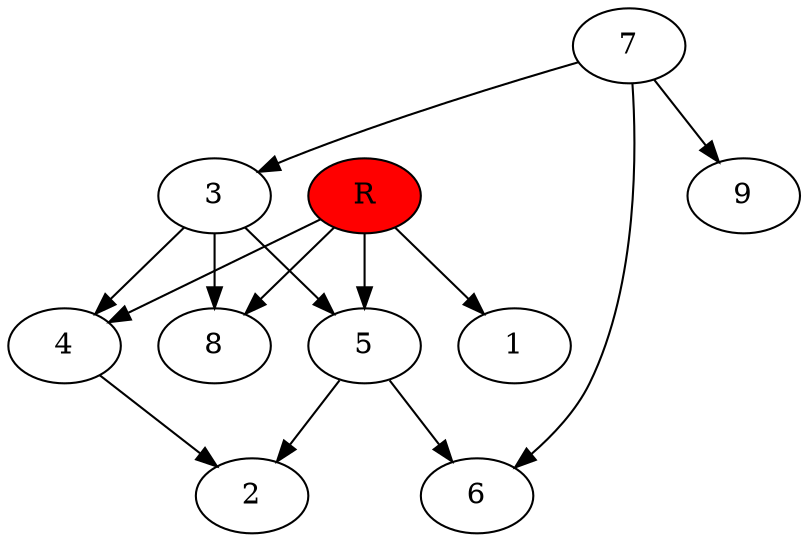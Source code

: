 digraph prb26777 {
	1
	2
	3
	4
	5
	6
	7
	8
	R [fillcolor="#ff0000" style=filled]
	3 -> 4
	3 -> 5
	3 -> 8
	4 -> 2
	5 -> 2
	5 -> 6
	7 -> 3
	7 -> 6
	7 -> 9
	R -> 1
	R -> 4
	R -> 5
	R -> 8
}
